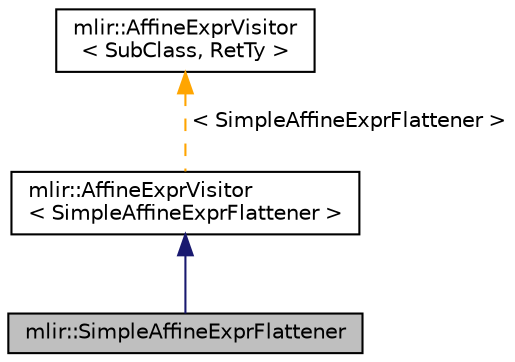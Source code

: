 digraph "mlir::SimpleAffineExprFlattener"
{
  bgcolor="transparent";
  edge [fontname="Helvetica",fontsize="10",labelfontname="Helvetica",labelfontsize="10"];
  node [fontname="Helvetica",fontsize="10",shape=record];
  Node0 [label="mlir::SimpleAffineExprFlattener",height=0.2,width=0.4,color="black", fillcolor="grey75", style="filled", fontcolor="black"];
  Node1 -> Node0 [dir="back",color="midnightblue",fontsize="10",style="solid",fontname="Helvetica"];
  Node1 [label="mlir::AffineExprVisitor\l\< SimpleAffineExprFlattener \>",height=0.2,width=0.4,color="black",URL="$classmlir_1_1AffineExprVisitor.html"];
  Node2 -> Node1 [dir="back",color="orange",fontsize="10",style="dashed",label=" \< SimpleAffineExprFlattener \>" ,fontname="Helvetica"];
  Node2 [label="mlir::AffineExprVisitor\l\< SubClass, RetTy \>",height=0.2,width=0.4,color="black",URL="$classmlir_1_1AffineExprVisitor.html",tooltip="Base class for AffineExpr visitors/walkers. "];
}
